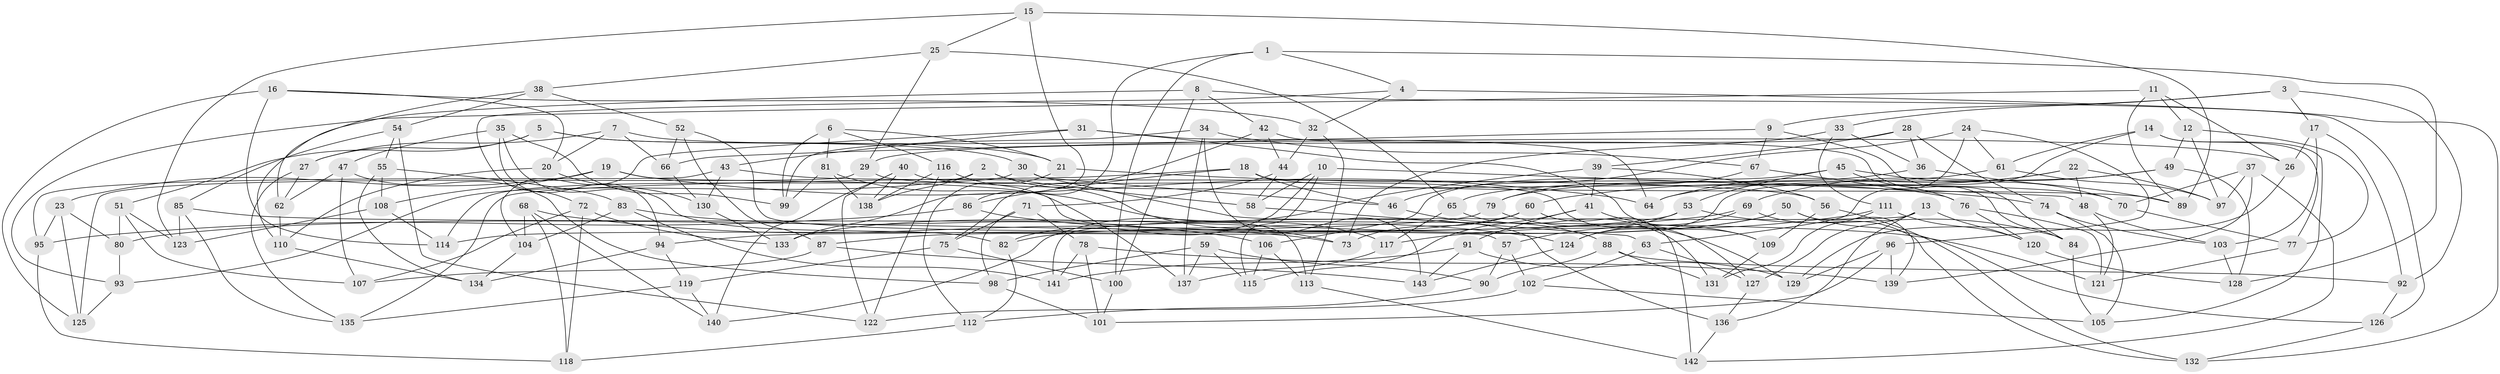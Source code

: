 // Generated by graph-tools (version 1.1) at 2025/03/03/09/25 03:03:01]
// undirected, 143 vertices, 286 edges
graph export_dot {
graph [start="1"]
  node [color=gray90,style=filled];
  1;
  2;
  3;
  4;
  5;
  6;
  7;
  8;
  9;
  10;
  11;
  12;
  13;
  14;
  15;
  16;
  17;
  18;
  19;
  20;
  21;
  22;
  23;
  24;
  25;
  26;
  27;
  28;
  29;
  30;
  31;
  32;
  33;
  34;
  35;
  36;
  37;
  38;
  39;
  40;
  41;
  42;
  43;
  44;
  45;
  46;
  47;
  48;
  49;
  50;
  51;
  52;
  53;
  54;
  55;
  56;
  57;
  58;
  59;
  60;
  61;
  62;
  63;
  64;
  65;
  66;
  67;
  68;
  69;
  70;
  71;
  72;
  73;
  74;
  75;
  76;
  77;
  78;
  79;
  80;
  81;
  82;
  83;
  84;
  85;
  86;
  87;
  88;
  89;
  90;
  91;
  92;
  93;
  94;
  95;
  96;
  97;
  98;
  99;
  100;
  101;
  102;
  103;
  104;
  105;
  106;
  107;
  108;
  109;
  110;
  111;
  112;
  113;
  114;
  115;
  116;
  117;
  118;
  119;
  120;
  121;
  122;
  123;
  124;
  125;
  126;
  127;
  128;
  129;
  130;
  131;
  132;
  133;
  134;
  135;
  136;
  137;
  138;
  139;
  140;
  141;
  142;
  143;
  1 -- 128;
  1 -- 4;
  1 -- 100;
  1 -- 86;
  2 -- 58;
  2 -- 138;
  2 -- 73;
  2 -- 93;
  3 -- 92;
  3 -- 33;
  3 -- 17;
  3 -- 9;
  4 -- 32;
  4 -- 72;
  4 -- 132;
  5 -- 51;
  5 -- 27;
  5 -- 30;
  5 -- 21;
  6 -- 21;
  6 -- 99;
  6 -- 81;
  6 -- 116;
  7 -- 26;
  7 -- 27;
  7 -- 66;
  7 -- 20;
  8 -- 100;
  8 -- 42;
  8 -- 126;
  8 -- 110;
  9 -- 66;
  9 -- 84;
  9 -- 67;
  10 -- 48;
  10 -- 82;
  10 -- 115;
  10 -- 58;
  11 -- 93;
  11 -- 89;
  11 -- 26;
  11 -- 12;
  12 -- 49;
  12 -- 77;
  12 -- 97;
  13 -- 136;
  13 -- 120;
  13 -- 141;
  13 -- 127;
  14 -- 124;
  14 -- 77;
  14 -- 105;
  14 -- 61;
  15 -- 89;
  15 -- 123;
  15 -- 133;
  15 -- 25;
  16 -- 32;
  16 -- 125;
  16 -- 114;
  16 -- 20;
  17 -- 103;
  17 -- 92;
  17 -- 26;
  18 -- 46;
  18 -- 86;
  18 -- 135;
  18 -- 89;
  19 -- 108;
  19 -- 23;
  19 -- 64;
  19 -- 113;
  20 -- 110;
  20 -- 130;
  21 -- 74;
  21 -- 112;
  22 -- 97;
  22 -- 60;
  22 -- 48;
  22 -- 64;
  23 -- 95;
  23 -- 125;
  23 -- 80;
  24 -- 63;
  24 -- 61;
  24 -- 96;
  24 -- 46;
  25 -- 29;
  25 -- 38;
  25 -- 65;
  26 -- 129;
  27 -- 62;
  27 -- 135;
  28 -- 74;
  28 -- 36;
  28 -- 29;
  28 -- 39;
  29 -- 127;
  29 -- 125;
  30 -- 114;
  30 -- 46;
  30 -- 136;
  31 -- 43;
  31 -- 104;
  31 -- 109;
  31 -- 64;
  32 -- 113;
  32 -- 44;
  33 -- 73;
  33 -- 36;
  33 -- 111;
  34 -- 143;
  34 -- 99;
  34 -- 67;
  34 -- 137;
  35 -- 99;
  35 -- 47;
  35 -- 82;
  35 -- 94;
  36 -- 89;
  36 -- 65;
  37 -- 142;
  37 -- 139;
  37 -- 97;
  37 -- 70;
  38 -- 62;
  38 -- 54;
  38 -- 52;
  39 -- 140;
  39 -- 41;
  39 -- 56;
  40 -- 70;
  40 -- 122;
  40 -- 140;
  40 -- 138;
  41 -- 115;
  41 -- 91;
  41 -- 109;
  42 -- 84;
  42 -- 44;
  42 -- 75;
  43 -- 56;
  43 -- 130;
  43 -- 95;
  44 -- 71;
  44 -- 58;
  45 -- 76;
  45 -- 53;
  45 -- 106;
  45 -- 70;
  46 -- 88;
  47 -- 98;
  47 -- 62;
  47 -- 107;
  48 -- 103;
  48 -- 121;
  49 -- 64;
  49 -- 69;
  49 -- 128;
  50 -- 126;
  50 -- 82;
  50 -- 133;
  50 -- 139;
  51 -- 107;
  51 -- 80;
  51 -- 123;
  52 -- 57;
  52 -- 87;
  52 -- 66;
  53 -- 57;
  53 -- 114;
  53 -- 84;
  54 -- 85;
  54 -- 55;
  54 -- 122;
  55 -- 108;
  55 -- 83;
  55 -- 134;
  56 -- 109;
  56 -- 132;
  57 -- 90;
  57 -- 102;
  58 -- 63;
  59 -- 137;
  59 -- 115;
  59 -- 98;
  59 -- 90;
  60 -- 73;
  60 -- 142;
  60 -- 87;
  61 -- 79;
  61 -- 97;
  62 -- 110;
  63 -- 102;
  63 -- 127;
  65 -- 131;
  65 -- 117;
  66 -- 130;
  67 -- 79;
  67 -- 76;
  68 -- 118;
  68 -- 140;
  68 -- 104;
  68 -- 73;
  69 -- 132;
  69 -- 80;
  69 -- 124;
  70 -- 77;
  71 -- 75;
  71 -- 78;
  71 -- 98;
  72 -- 133;
  72 -- 118;
  72 -- 107;
  74 -- 103;
  74 -- 105;
  75 -- 119;
  75 -- 100;
  76 -- 120;
  76 -- 121;
  77 -- 121;
  78 -- 101;
  78 -- 141;
  78 -- 139;
  79 -- 94;
  79 -- 129;
  80 -- 93;
  81 -- 138;
  81 -- 99;
  81 -- 117;
  82 -- 112;
  83 -- 104;
  83 -- 106;
  83 -- 141;
  84 -- 105;
  85 -- 121;
  85 -- 123;
  85 -- 135;
  86 -- 124;
  86 -- 95;
  87 -- 143;
  87 -- 107;
  88 -- 131;
  88 -- 92;
  88 -- 90;
  90 -- 112;
  91 -- 129;
  91 -- 143;
  91 -- 141;
  92 -- 126;
  93 -- 125;
  94 -- 119;
  94 -- 134;
  95 -- 118;
  96 -- 129;
  96 -- 139;
  96 -- 101;
  98 -- 101;
  100 -- 101;
  102 -- 105;
  102 -- 122;
  103 -- 128;
  104 -- 134;
  106 -- 113;
  106 -- 115;
  108 -- 123;
  108 -- 114;
  109 -- 131;
  110 -- 134;
  111 -- 117;
  111 -- 120;
  111 -- 131;
  112 -- 118;
  113 -- 142;
  116 -- 138;
  116 -- 122;
  116 -- 137;
  117 -- 137;
  119 -- 135;
  119 -- 140;
  120 -- 128;
  124 -- 143;
  126 -- 132;
  127 -- 136;
  130 -- 133;
  136 -- 142;
}
